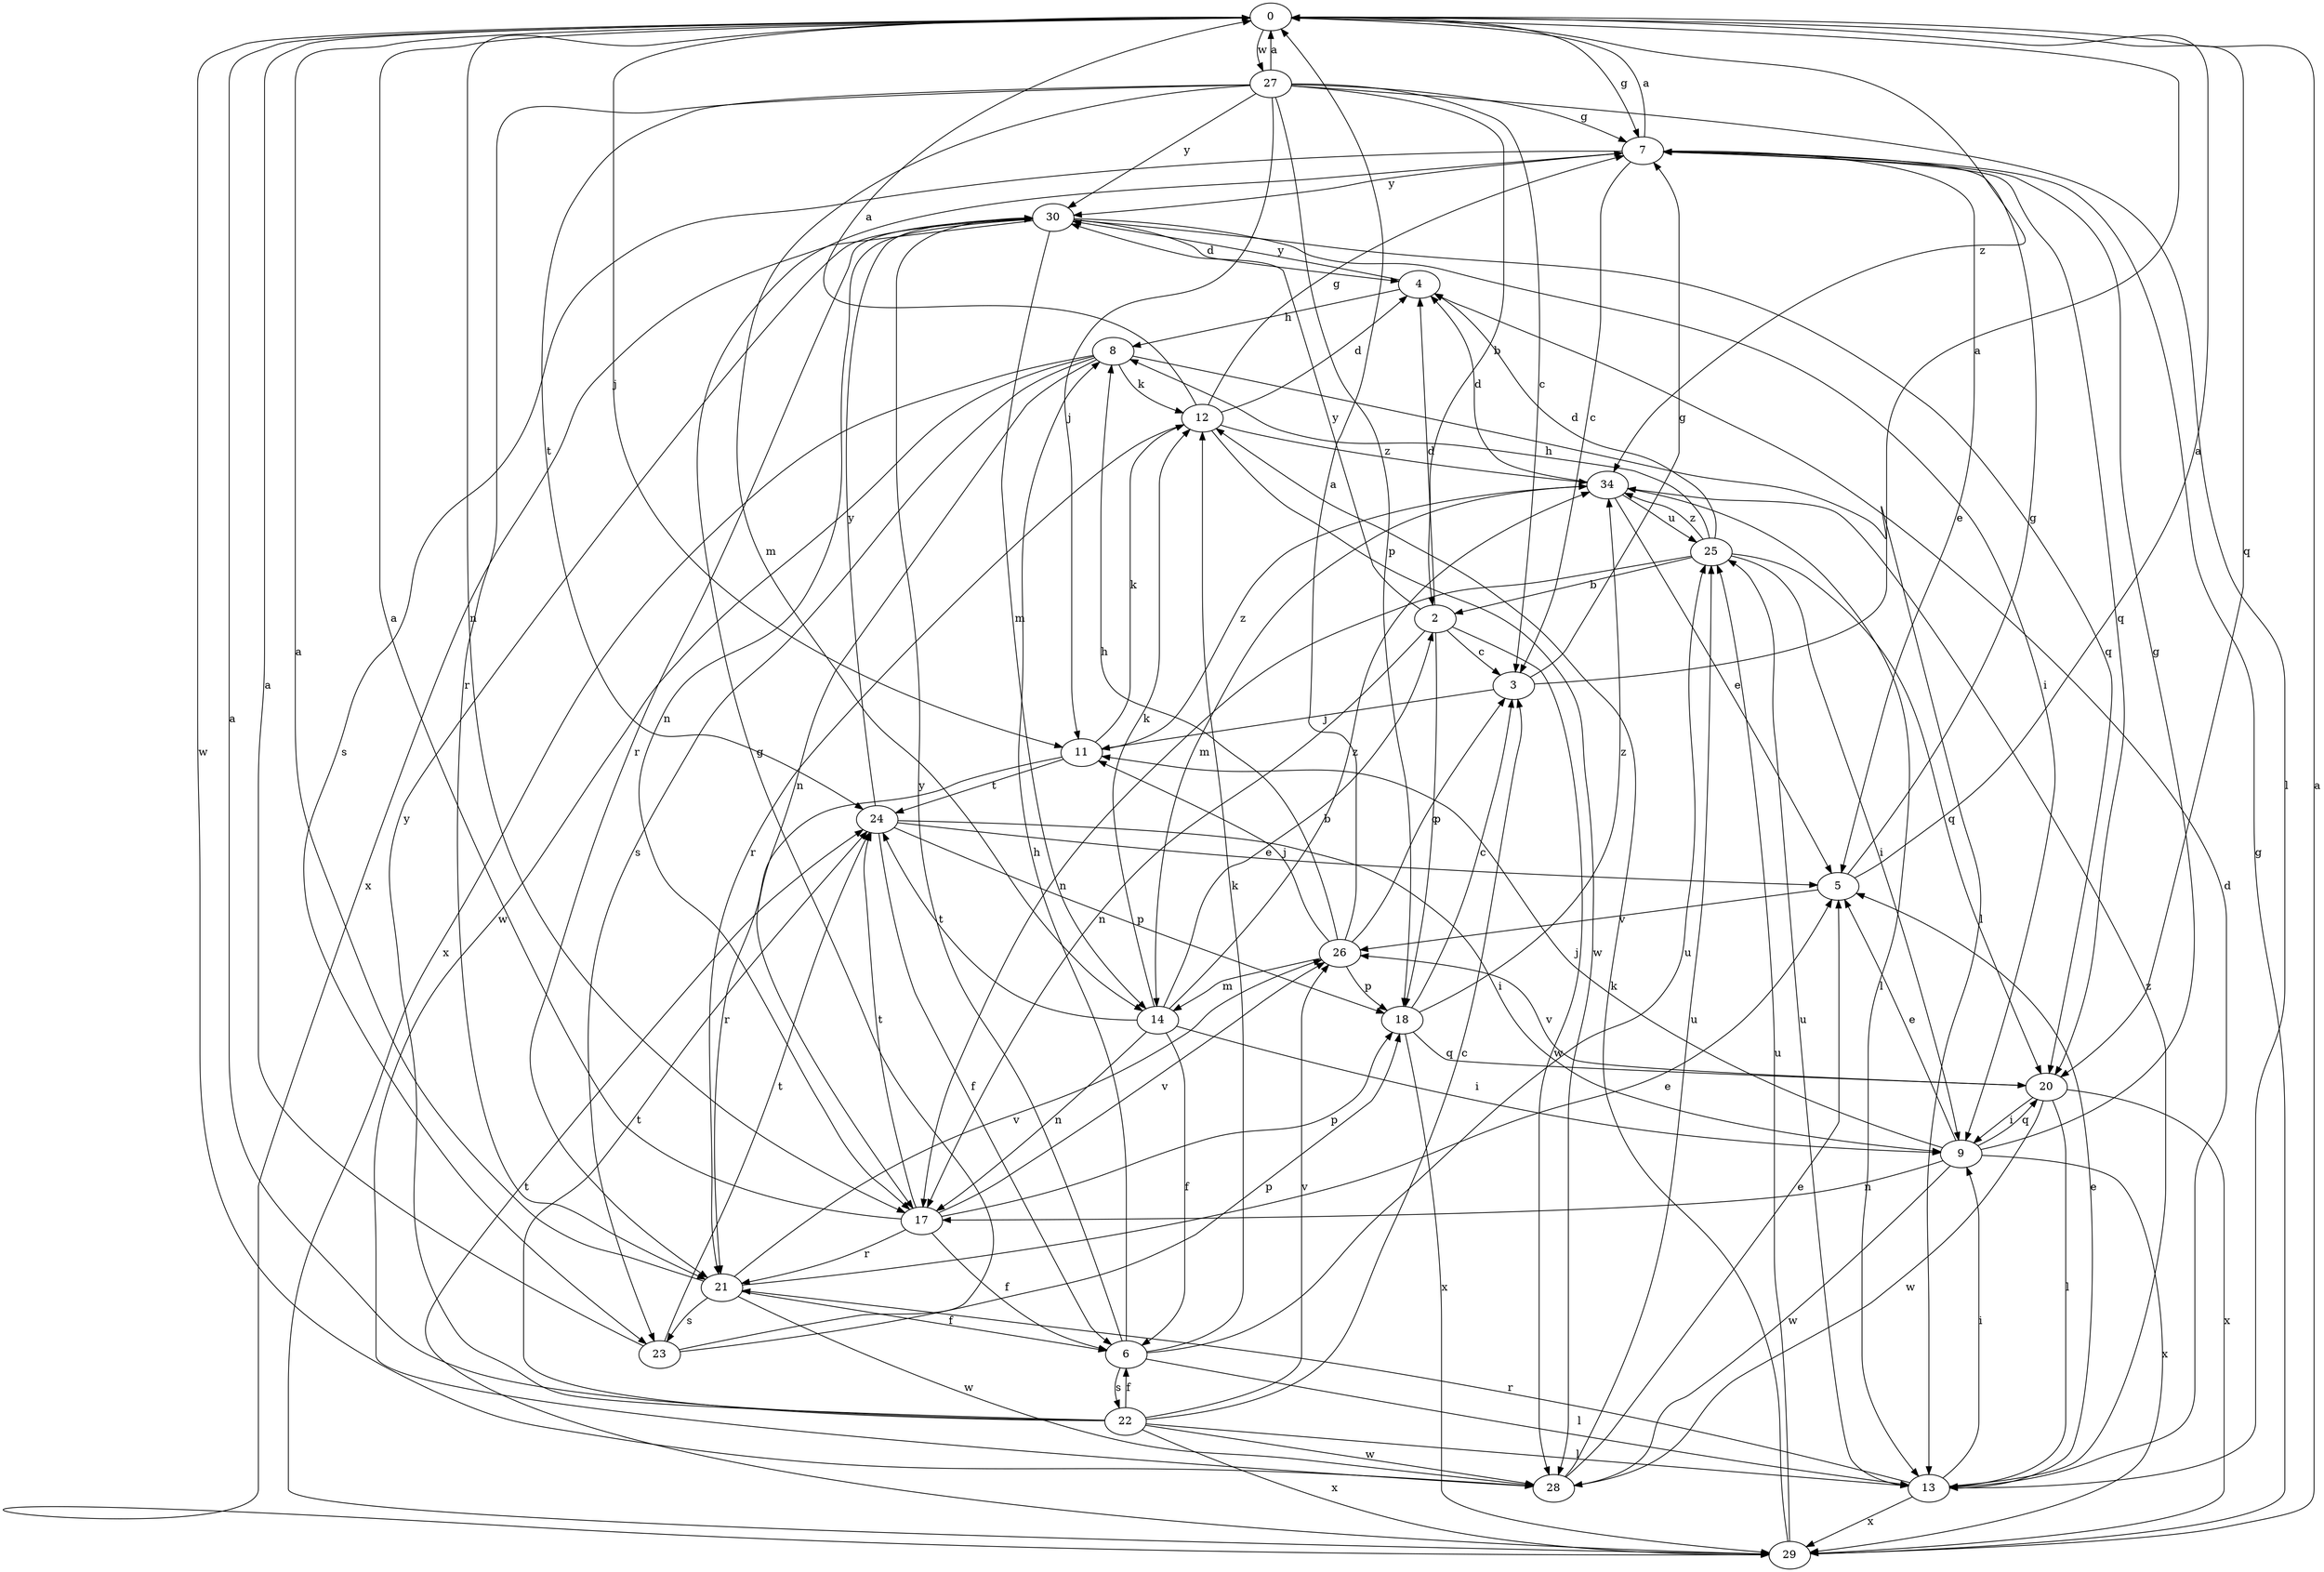 strict digraph  {
0;
2;
3;
4;
5;
6;
7;
8;
9;
11;
12;
13;
14;
17;
18;
20;
21;
22;
23;
24;
25;
26;
27;
28;
29;
30;
34;
0 -> 7  [label=g];
0 -> 11  [label=j];
0 -> 17  [label=n];
0 -> 20  [label=q];
0 -> 27  [label=w];
0 -> 28  [label=w];
0 -> 34  [label=z];
2 -> 3  [label=c];
2 -> 4  [label=d];
2 -> 17  [label=n];
2 -> 18  [label=p];
2 -> 28  [label=w];
2 -> 30  [label=y];
3 -> 0  [label=a];
3 -> 7  [label=g];
3 -> 11  [label=j];
4 -> 8  [label=h];
4 -> 30  [label=y];
5 -> 0  [label=a];
5 -> 7  [label=g];
5 -> 26  [label=v];
6 -> 8  [label=h];
6 -> 12  [label=k];
6 -> 13  [label=l];
6 -> 22  [label=s];
6 -> 25  [label=u];
6 -> 30  [label=y];
7 -> 0  [label=a];
7 -> 3  [label=c];
7 -> 5  [label=e];
7 -> 20  [label=q];
7 -> 23  [label=s];
7 -> 30  [label=y];
8 -> 12  [label=k];
8 -> 13  [label=l];
8 -> 17  [label=n];
8 -> 23  [label=s];
8 -> 28  [label=w];
8 -> 29  [label=x];
9 -> 5  [label=e];
9 -> 7  [label=g];
9 -> 11  [label=j];
9 -> 17  [label=n];
9 -> 20  [label=q];
9 -> 28  [label=w];
9 -> 29  [label=x];
11 -> 12  [label=k];
11 -> 21  [label=r];
11 -> 24  [label=t];
11 -> 34  [label=z];
12 -> 0  [label=a];
12 -> 4  [label=d];
12 -> 7  [label=g];
12 -> 21  [label=r];
12 -> 28  [label=w];
12 -> 34  [label=z];
13 -> 4  [label=d];
13 -> 5  [label=e];
13 -> 9  [label=i];
13 -> 21  [label=r];
13 -> 25  [label=u];
13 -> 29  [label=x];
13 -> 34  [label=z];
14 -> 2  [label=b];
14 -> 6  [label=f];
14 -> 9  [label=i];
14 -> 12  [label=k];
14 -> 17  [label=n];
14 -> 24  [label=t];
14 -> 34  [label=z];
17 -> 0  [label=a];
17 -> 6  [label=f];
17 -> 18  [label=p];
17 -> 21  [label=r];
17 -> 24  [label=t];
17 -> 26  [label=v];
18 -> 3  [label=c];
18 -> 20  [label=q];
18 -> 29  [label=x];
18 -> 34  [label=z];
20 -> 9  [label=i];
20 -> 13  [label=l];
20 -> 26  [label=v];
20 -> 28  [label=w];
20 -> 29  [label=x];
21 -> 0  [label=a];
21 -> 5  [label=e];
21 -> 6  [label=f];
21 -> 23  [label=s];
21 -> 26  [label=v];
21 -> 28  [label=w];
22 -> 0  [label=a];
22 -> 3  [label=c];
22 -> 6  [label=f];
22 -> 13  [label=l];
22 -> 24  [label=t];
22 -> 26  [label=v];
22 -> 28  [label=w];
22 -> 29  [label=x];
22 -> 30  [label=y];
23 -> 0  [label=a];
23 -> 7  [label=g];
23 -> 18  [label=p];
23 -> 24  [label=t];
24 -> 5  [label=e];
24 -> 6  [label=f];
24 -> 9  [label=i];
24 -> 18  [label=p];
24 -> 30  [label=y];
25 -> 2  [label=b];
25 -> 4  [label=d];
25 -> 8  [label=h];
25 -> 9  [label=i];
25 -> 17  [label=n];
25 -> 20  [label=q];
25 -> 34  [label=z];
26 -> 0  [label=a];
26 -> 3  [label=c];
26 -> 8  [label=h];
26 -> 11  [label=j];
26 -> 14  [label=m];
26 -> 18  [label=p];
27 -> 0  [label=a];
27 -> 2  [label=b];
27 -> 3  [label=c];
27 -> 7  [label=g];
27 -> 11  [label=j];
27 -> 13  [label=l];
27 -> 14  [label=m];
27 -> 18  [label=p];
27 -> 21  [label=r];
27 -> 24  [label=t];
27 -> 30  [label=y];
28 -> 5  [label=e];
28 -> 25  [label=u];
29 -> 0  [label=a];
29 -> 7  [label=g];
29 -> 12  [label=k];
29 -> 24  [label=t];
29 -> 25  [label=u];
30 -> 4  [label=d];
30 -> 9  [label=i];
30 -> 14  [label=m];
30 -> 17  [label=n];
30 -> 20  [label=q];
30 -> 21  [label=r];
30 -> 29  [label=x];
34 -> 4  [label=d];
34 -> 5  [label=e];
34 -> 13  [label=l];
34 -> 14  [label=m];
34 -> 25  [label=u];
}
